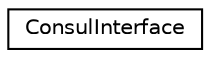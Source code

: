 digraph "Graphical Class Hierarchy"
{
  edge [fontname="Helvetica",fontsize="10",labelfontname="Helvetica",labelfontsize="10"];
  node [fontname="Helvetica",fontsize="10",shape=record];
  rankdir="LR";
  Node1 [label="ConsulInterface",height=0.2,width=0.4,color="black", fillcolor="white", style="filled",URL="$classConsulInterface.html",tooltip="The Consul Administrator, who handles distributed configuration & service discovery. "];
}
